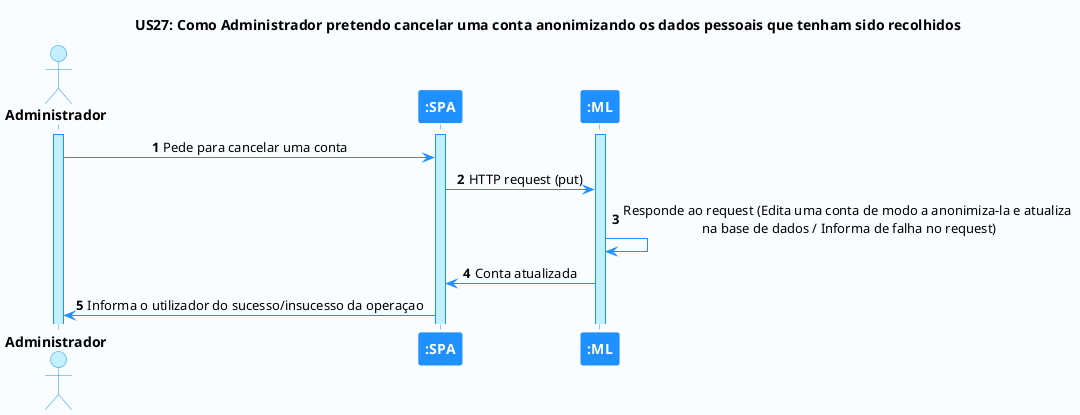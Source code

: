 @startuml hello

'-Style----------------------------------------------------------------------------------------------------------------

autonumber

skinparam DefaultTextAlignment center

skinparam BackgroundColor #fafdff

skinparam sequence {
    LifeLineBorderColor DodgerBlue
    LifeLineBackgroundColor APPLICATION

    ActorBackgroundColor APPLICATION
    ActorBorderColor DodgerBlue

    BackgroundColor #FFFFFF
    ArrowColor DodgerBlue
    BorderColor DodgerBlue

    ParticipantBackgroundColor DodgerBlue
    ParticipantFontColor #FFFFFF
    ParticipantBorderColor DodgerBlue

    GroupBorderColor #082642
    GroupBackgroundColor APPLICATION
}

skinparam note {
    LifeLineBorderColor DodgerBlue
    LifeLineBackgroundColor APPLICATION

    ActorBackgroundColor APPLICATION
    ActorBorderColor DodgerBlue

    BackgroundColor #FFFFFF
    ArrowColor DodgerBlue
    BorderColor DodgerBlue

    ParticipantBackgroundColor DodgerBlue
    ParticipantFontColor #FFFFFF
    ParticipantBorderColor DodgerBlue

    GroupBorderColor #082642
    GroupBackgroundColor APPLICATION
}

'-Title----------------------------------------------------------------------------------------------------------------

title US27: Como Administrador pretendo cancelar uma conta anonimizando os dados pessoais que tenham sido recolhidos

'-Actors/Participants--------------------------------------------------------------------------------------------------

actor "<b>Administrador" as A
participant "<b>:SPA" as SPA
participant "<b>:ML" as M

'-Associations---------------------------------------------------------------------------------------------------------

activate A
activate SPA
activate M

A -> SPA: Pede para cancelar uma conta
SPA -> M: HTTP request (put)
M -> M: Responde ao request (Edita uma conta de modo a anonimiza-la e atualiza \nna base de dados / Informa de falha no request)
M -> SPA: Conta atualizada
SPA -> A: Informa o utilizador do sucesso/insucesso da operaçao

'----------------------------------------------------------------------------------------------------------------------

@enduml